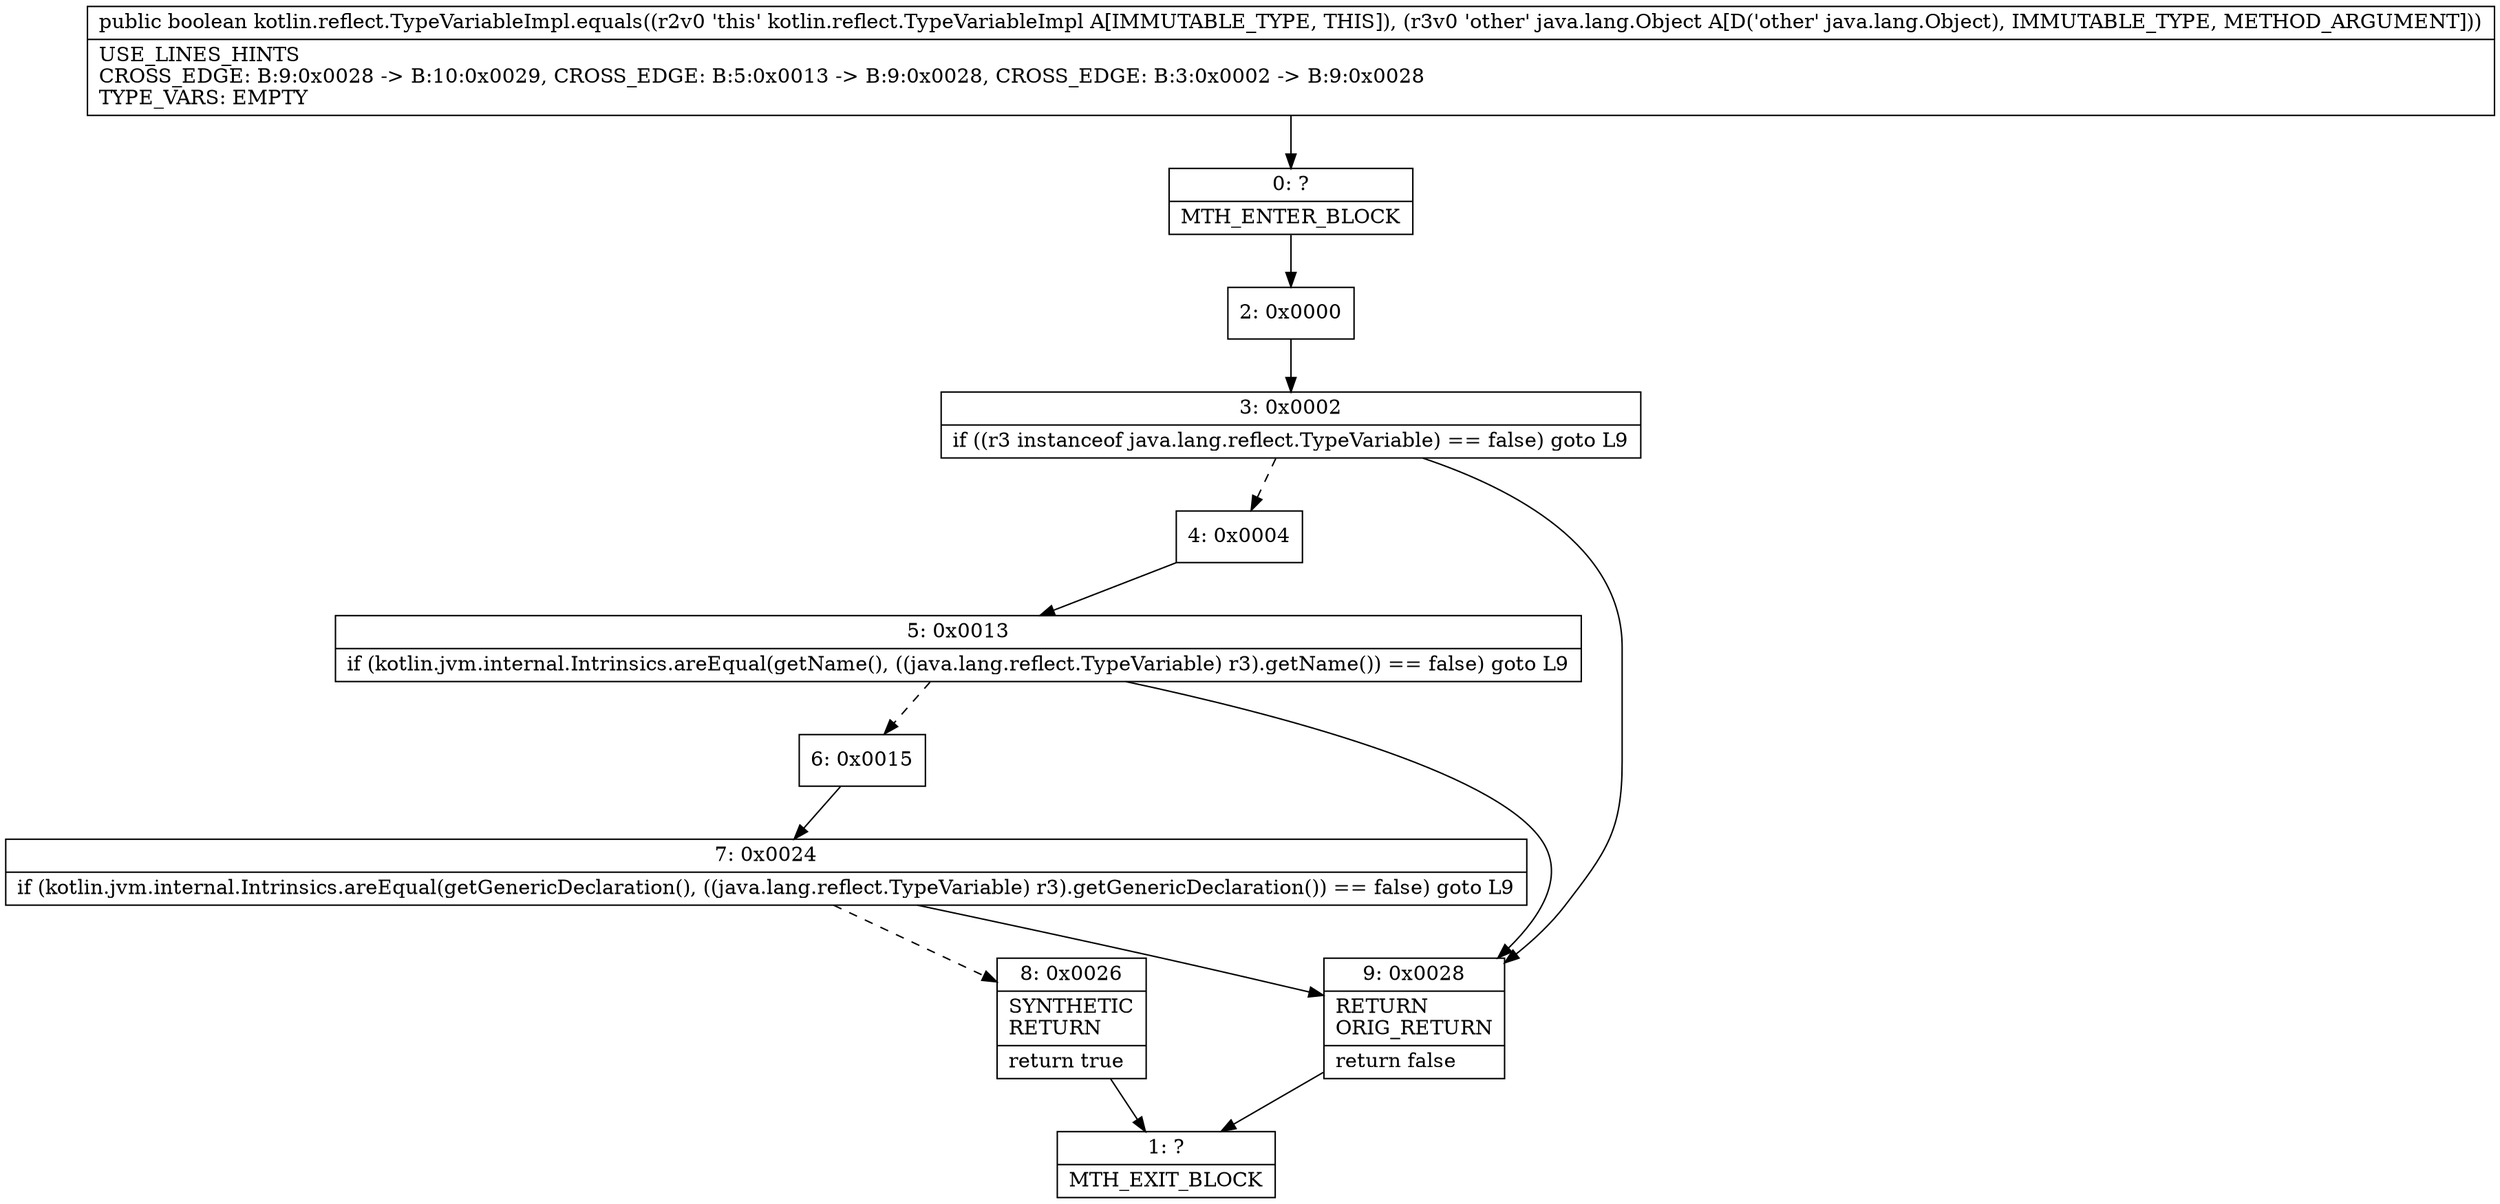 digraph "CFG forkotlin.reflect.TypeVariableImpl.equals(Ljava\/lang\/Object;)Z" {
Node_0 [shape=record,label="{0\:\ ?|MTH_ENTER_BLOCK\l}"];
Node_2 [shape=record,label="{2\:\ 0x0000}"];
Node_3 [shape=record,label="{3\:\ 0x0002|if ((r3 instanceof java.lang.reflect.TypeVariable) == false) goto L9\l}"];
Node_4 [shape=record,label="{4\:\ 0x0004}"];
Node_5 [shape=record,label="{5\:\ 0x0013|if (kotlin.jvm.internal.Intrinsics.areEqual(getName(), ((java.lang.reflect.TypeVariable) r3).getName()) == false) goto L9\l}"];
Node_6 [shape=record,label="{6\:\ 0x0015}"];
Node_7 [shape=record,label="{7\:\ 0x0024|if (kotlin.jvm.internal.Intrinsics.areEqual(getGenericDeclaration(), ((java.lang.reflect.TypeVariable) r3).getGenericDeclaration()) == false) goto L9\l}"];
Node_8 [shape=record,label="{8\:\ 0x0026|SYNTHETIC\lRETURN\l|return true\l}"];
Node_1 [shape=record,label="{1\:\ ?|MTH_EXIT_BLOCK\l}"];
Node_9 [shape=record,label="{9\:\ 0x0028|RETURN\lORIG_RETURN\l|return false\l}"];
MethodNode[shape=record,label="{public boolean kotlin.reflect.TypeVariableImpl.equals((r2v0 'this' kotlin.reflect.TypeVariableImpl A[IMMUTABLE_TYPE, THIS]), (r3v0 'other' java.lang.Object A[D('other' java.lang.Object), IMMUTABLE_TYPE, METHOD_ARGUMENT]))  | USE_LINES_HINTS\lCROSS_EDGE: B:9:0x0028 \-\> B:10:0x0029, CROSS_EDGE: B:5:0x0013 \-\> B:9:0x0028, CROSS_EDGE: B:3:0x0002 \-\> B:9:0x0028\lTYPE_VARS: EMPTY\l}"];
MethodNode -> Node_0;Node_0 -> Node_2;
Node_2 -> Node_3;
Node_3 -> Node_4[style=dashed];
Node_3 -> Node_9;
Node_4 -> Node_5;
Node_5 -> Node_6[style=dashed];
Node_5 -> Node_9;
Node_6 -> Node_7;
Node_7 -> Node_8[style=dashed];
Node_7 -> Node_9;
Node_8 -> Node_1;
Node_9 -> Node_1;
}

